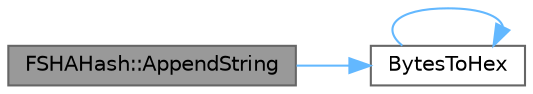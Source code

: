 digraph "FSHAHash::AppendString"
{
 // INTERACTIVE_SVG=YES
 // LATEX_PDF_SIZE
  bgcolor="transparent";
  edge [fontname=Helvetica,fontsize=10,labelfontname=Helvetica,labelfontsize=10];
  node [fontname=Helvetica,fontsize=10,shape=box,height=0.2,width=0.4];
  rankdir="LR";
  Node1 [id="Node000001",label="FSHAHash::AppendString",height=0.2,width=0.4,color="gray40", fillcolor="grey60", style="filled", fontcolor="black",tooltip=" "];
  Node1 -> Node2 [id="edge1_Node000001_Node000002",color="steelblue1",style="solid",tooltip=" "];
  Node2 [id="Node000002",label="BytesToHex",height=0.2,width=0.4,color="grey40", fillcolor="white", style="filled",URL="$d5/dba/UnrealString_8h.html#a2b87cca823a7cb9ba9427af71356de8b",tooltip="Convert bytes to uppercase hex string."];
  Node2 -> Node2 [id="edge2_Node000002_Node000002",color="steelblue1",style="solid",tooltip=" "];
}
